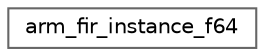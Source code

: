 digraph "Graphical Class Hierarchy"
{
 // LATEX_PDF_SIZE
  bgcolor="transparent";
  edge [fontname=Helvetica,fontsize=10,labelfontname=Helvetica,labelfontsize=10];
  node [fontname=Helvetica,fontsize=10,shape=box,height=0.2,width=0.4];
  rankdir="LR";
  Node0 [id="Node000000",label="arm_fir_instance_f64",height=0.2,width=0.4,color="grey40", fillcolor="white", style="filled",URL="$structarm__fir__instance__f64.html",tooltip="Instance structure for the floating-point FIR filter."];
}
